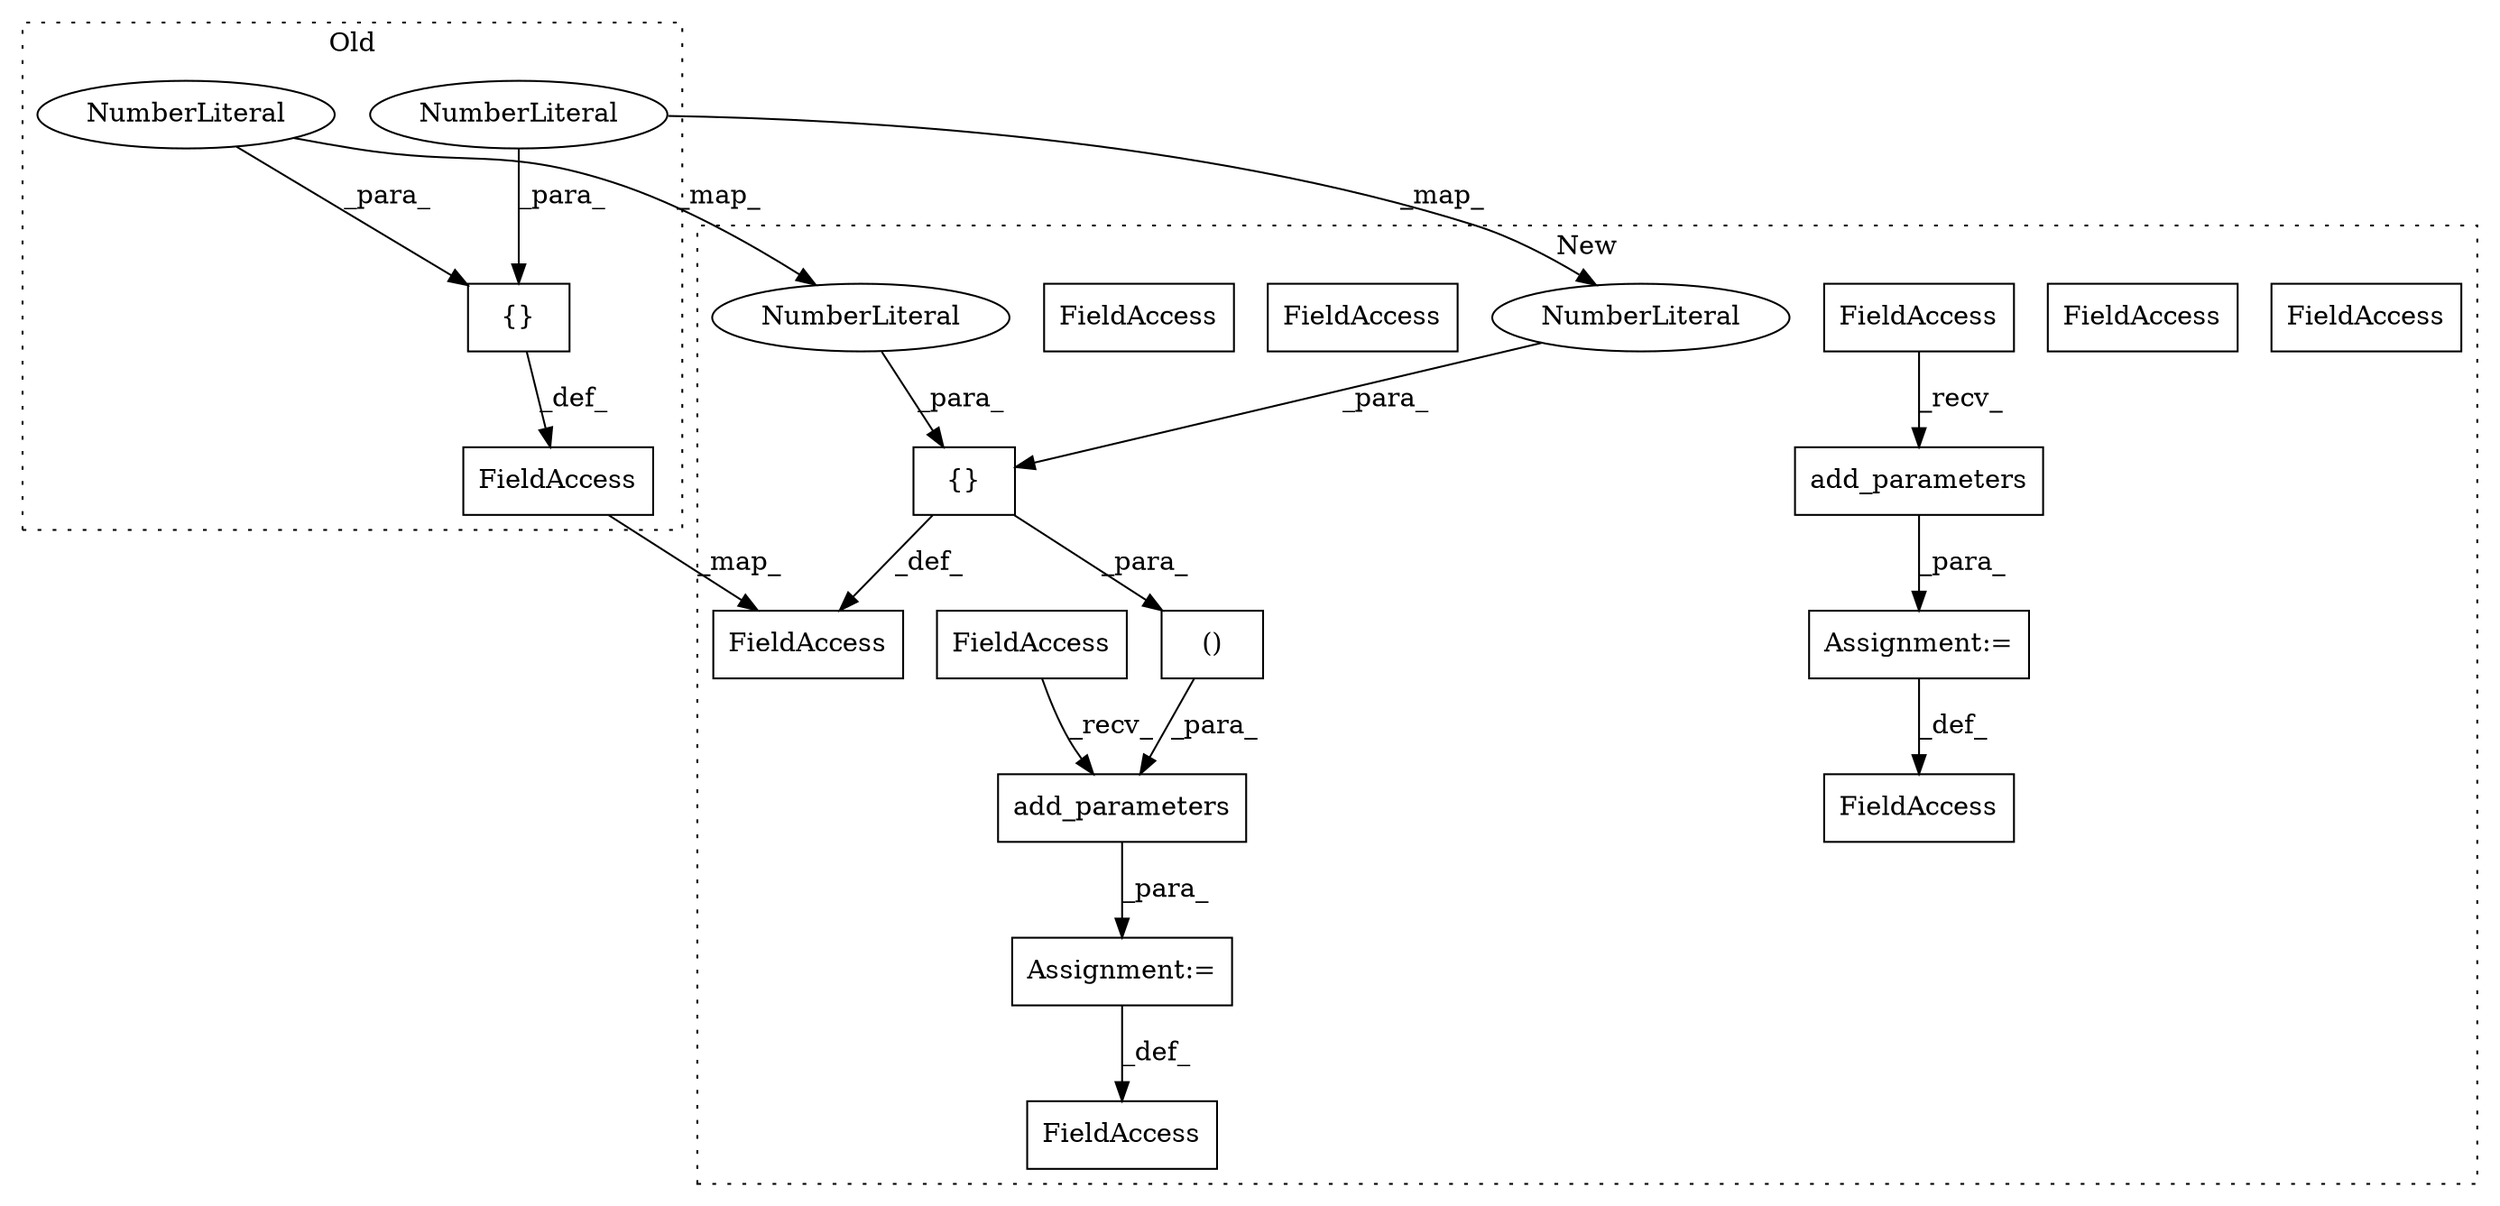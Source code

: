 digraph G {
subgraph cluster0 {
1 [label="{}" a="4" s="396,403" l="1,1" shape="box"];
9 [label="NumberLiteral" a="34" s="397" l="3" shape="ellipse"];
11 [label="NumberLiteral" a="34" s="401" l="2" shape="ellipse"];
16 [label="FieldAccess" a="22" s="368" l="18" shape="box"];
label = "Old";
style="dotted";
}
subgraph cluster1 {
2 [label="add_parameters" a="32" s="1204,1260" l="20,2" shape="box"];
3 [label="()" a="106" s="1224" l="36" shape="box"];
4 [label="{}" a="4" s="408,425" l="1,1" shape="box"];
5 [label="FieldAccess" a="22" s="1174" l="18" shape="box"];
6 [label="FieldAccess" a="22" s="1193" l="10" shape="box"];
7 [label="FieldAccess" a="22" s="1287" l="10" shape="box"];
8 [label="NumberLiteral" a="34" s="409" l="3" shape="ellipse"];
10 [label="NumberLiteral" a="34" s="417" l="4" shape="ellipse"];
12 [label="add_parameters" a="32" s="1298,1326" l="15,1" shape="box"];
13 [label="FieldAccess" a="22" s="1268" l="18" shape="box"];
14 [label="Assignment:=" a="7" s="1286" l="1" shape="box"];
15 [label="Assignment:=" a="7" s="1192" l="1" shape="box"];
17 [label="FieldAccess" a="22" s="380" l="18" shape="box"];
18 [label="FieldAccess" a="22" s="1193" l="10" shape="box"];
19 [label="FieldAccess" a="22" s="1287" l="10" shape="box"];
20 [label="FieldAccess" a="22" s="1287" l="10" shape="box"];
21 [label="FieldAccess" a="22" s="1193" l="10" shape="box"];
label = "New";
style="dotted";
}
1 -> 16 [label="_def_"];
2 -> 15 [label="_para_"];
3 -> 2 [label="_para_"];
4 -> 17 [label="_def_"];
4 -> 3 [label="_para_"];
8 -> 4 [label="_para_"];
9 -> 1 [label="_para_"];
9 -> 8 [label="_map_"];
10 -> 4 [label="_para_"];
11 -> 10 [label="_map_"];
11 -> 1 [label="_para_"];
12 -> 14 [label="_para_"];
14 -> 13 [label="_def_"];
15 -> 5 [label="_def_"];
16 -> 17 [label="_map_"];
20 -> 12 [label="_recv_"];
21 -> 2 [label="_recv_"];
}